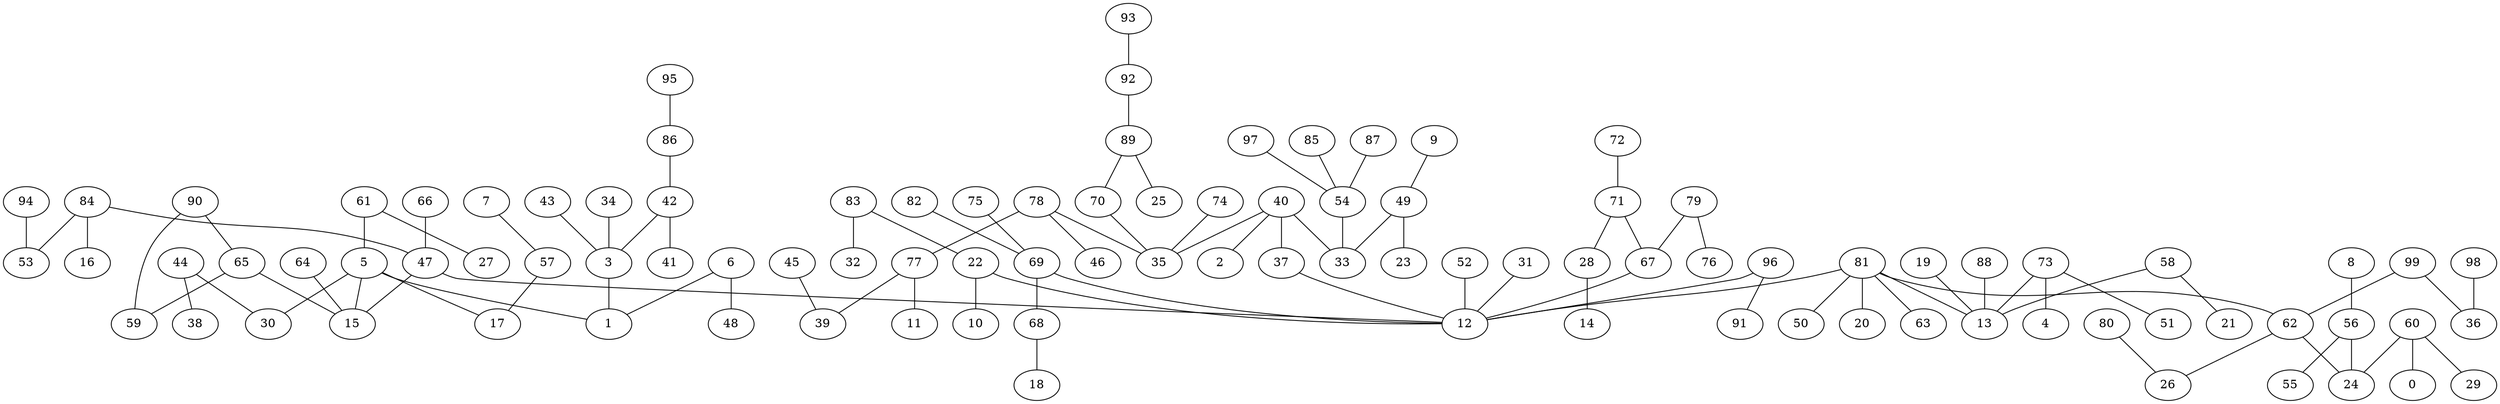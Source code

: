digraph GG_graph {

subgraph G_graph {
edge [color = black]
"94" -> "53" [dir = none]
"93" -> "92" [dir = none]
"64" -> "15" [dir = none]
"75" -> "69" [dir = none]
"87" -> "54" [dir = none]
"82" -> "69" [dir = none]
"92" -> "89" [dir = none]
"90" -> "65" [dir = none]
"97" -> "54" [dir = none]
"28" -> "14" [dir = none]
"34" -> "3" [dir = none]
"83" -> "32" [dir = none]
"83" -> "22" [dir = none]
"9" -> "49" [dir = none]
"98" -> "36" [dir = none]
"85" -> "54" [dir = none]
"22" -> "10" [dir = none]
"22" -> "12" [dir = none]
"89" -> "25" [dir = none]
"89" -> "70" [dir = none]
"78" -> "46" [dir = none]
"78" -> "77" [dir = none]
"78" -> "35" [dir = none]
"40" -> "33" [dir = none]
"40" -> "2" [dir = none]
"40" -> "35" [dir = none]
"40" -> "37" [dir = none]
"7" -> "57" [dir = none]
"65" -> "59" [dir = none]
"65" -> "15" [dir = none]
"72" -> "71" [dir = none]
"73" -> "51" [dir = none]
"73" -> "4" [dir = none]
"73" -> "13" [dir = none]
"56" -> "55" [dir = none]
"56" -> "24" [dir = none]
"79" -> "76" [dir = none]
"79" -> "67" [dir = none]
"99" -> "36" [dir = none]
"99" -> "62" [dir = none]
"44" -> "38" [dir = none]
"44" -> "30" [dir = none]
"43" -> "3" [dir = none]
"96" -> "91" [dir = none]
"96" -> "12" [dir = none]
"47" -> "15" [dir = none]
"47" -> "12" [dir = none]
"66" -> "47" [dir = none]
"70" -> "35" [dir = none]
"77" -> "39" [dir = none]
"77" -> "11" [dir = none]
"37" -> "12" [dir = none]
"80" -> "26" [dir = none]
"42" -> "41" [dir = none]
"42" -> "3" [dir = none]
"49" -> "23" [dir = none]
"49" -> "33" [dir = none]
"86" -> "42" [dir = none]
"74" -> "35" [dir = none]
"3" -> "1" [dir = none]
"62" -> "24" [dir = none]
"62" -> "26" [dir = none]
"5" -> "1" [dir = none]
"5" -> "30" [dir = none]
"5" -> "17" [dir = none]
"5" -> "15" [dir = none]
"52" -> "12" [dir = none]
"61" -> "27" [dir = none]
"61" -> "5" [dir = none]
"45" -> "39" [dir = none]
"31" -> "12" [dir = none]
"57" -> "17" [dir = none]
"95" -> "86" [dir = none]
"19" -> "13" [dir = none]
"81" -> "20" [dir = none]
"81" -> "13" [dir = none]
"81" -> "63" [dir = none]
"81" -> "50" [dir = none]
"81" -> "62" [dir = none]
"81" -> "12" [dir = none]
"69" -> "68" [dir = none]
"69" -> "12" [dir = none]
"6" -> "48" [dir = none]
"6" -> "1" [dir = none]
"84" -> "16" [dir = none]
"84" -> "53" [dir = none]
"84" -> "47" [dir = none]
"58" -> "21" [dir = none]
"58" -> "13" [dir = none]
"60" -> "0" [dir = none]
"60" -> "29" [dir = none]
"60" -> "24" [dir = none]
"67" -> "12" [dir = none]
"71" -> "28" [dir = none]
"71" -> "67" [dir = none]
"68" -> "18" [dir = none]
"8" -> "56" [dir = none]
"88" -> "13" [dir = none]
"54" -> "33" [dir = none]
"90" -> "59" [dir = none]
}

}
